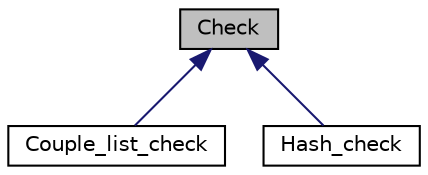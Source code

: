 digraph "Check"
{
  edge [fontname="Helvetica",fontsize="10",labelfontname="Helvetica",labelfontsize="10"];
  node [fontname="Helvetica",fontsize="10",shape=record];
  Node1 [label="Check",height=0.2,width=0.4,color="black", fillcolor="grey75", style="filled", fontcolor="black"];
  Node1 -> Node2 [dir="back",color="midnightblue",fontsize="10",style="solid",fontname="Helvetica"];
  Node2 [label="Couple_list_check",height=0.2,width=0.4,color="black", fillcolor="white", style="filled",URL="$classCouple__list__check.html"];
  Node1 -> Node3 [dir="back",color="midnightblue",fontsize="10",style="solid",fontname="Helvetica"];
  Node3 [label="Hash_check",height=0.2,width=0.4,color="black", fillcolor="white", style="filled",URL="$classHash__check.html"];
}

